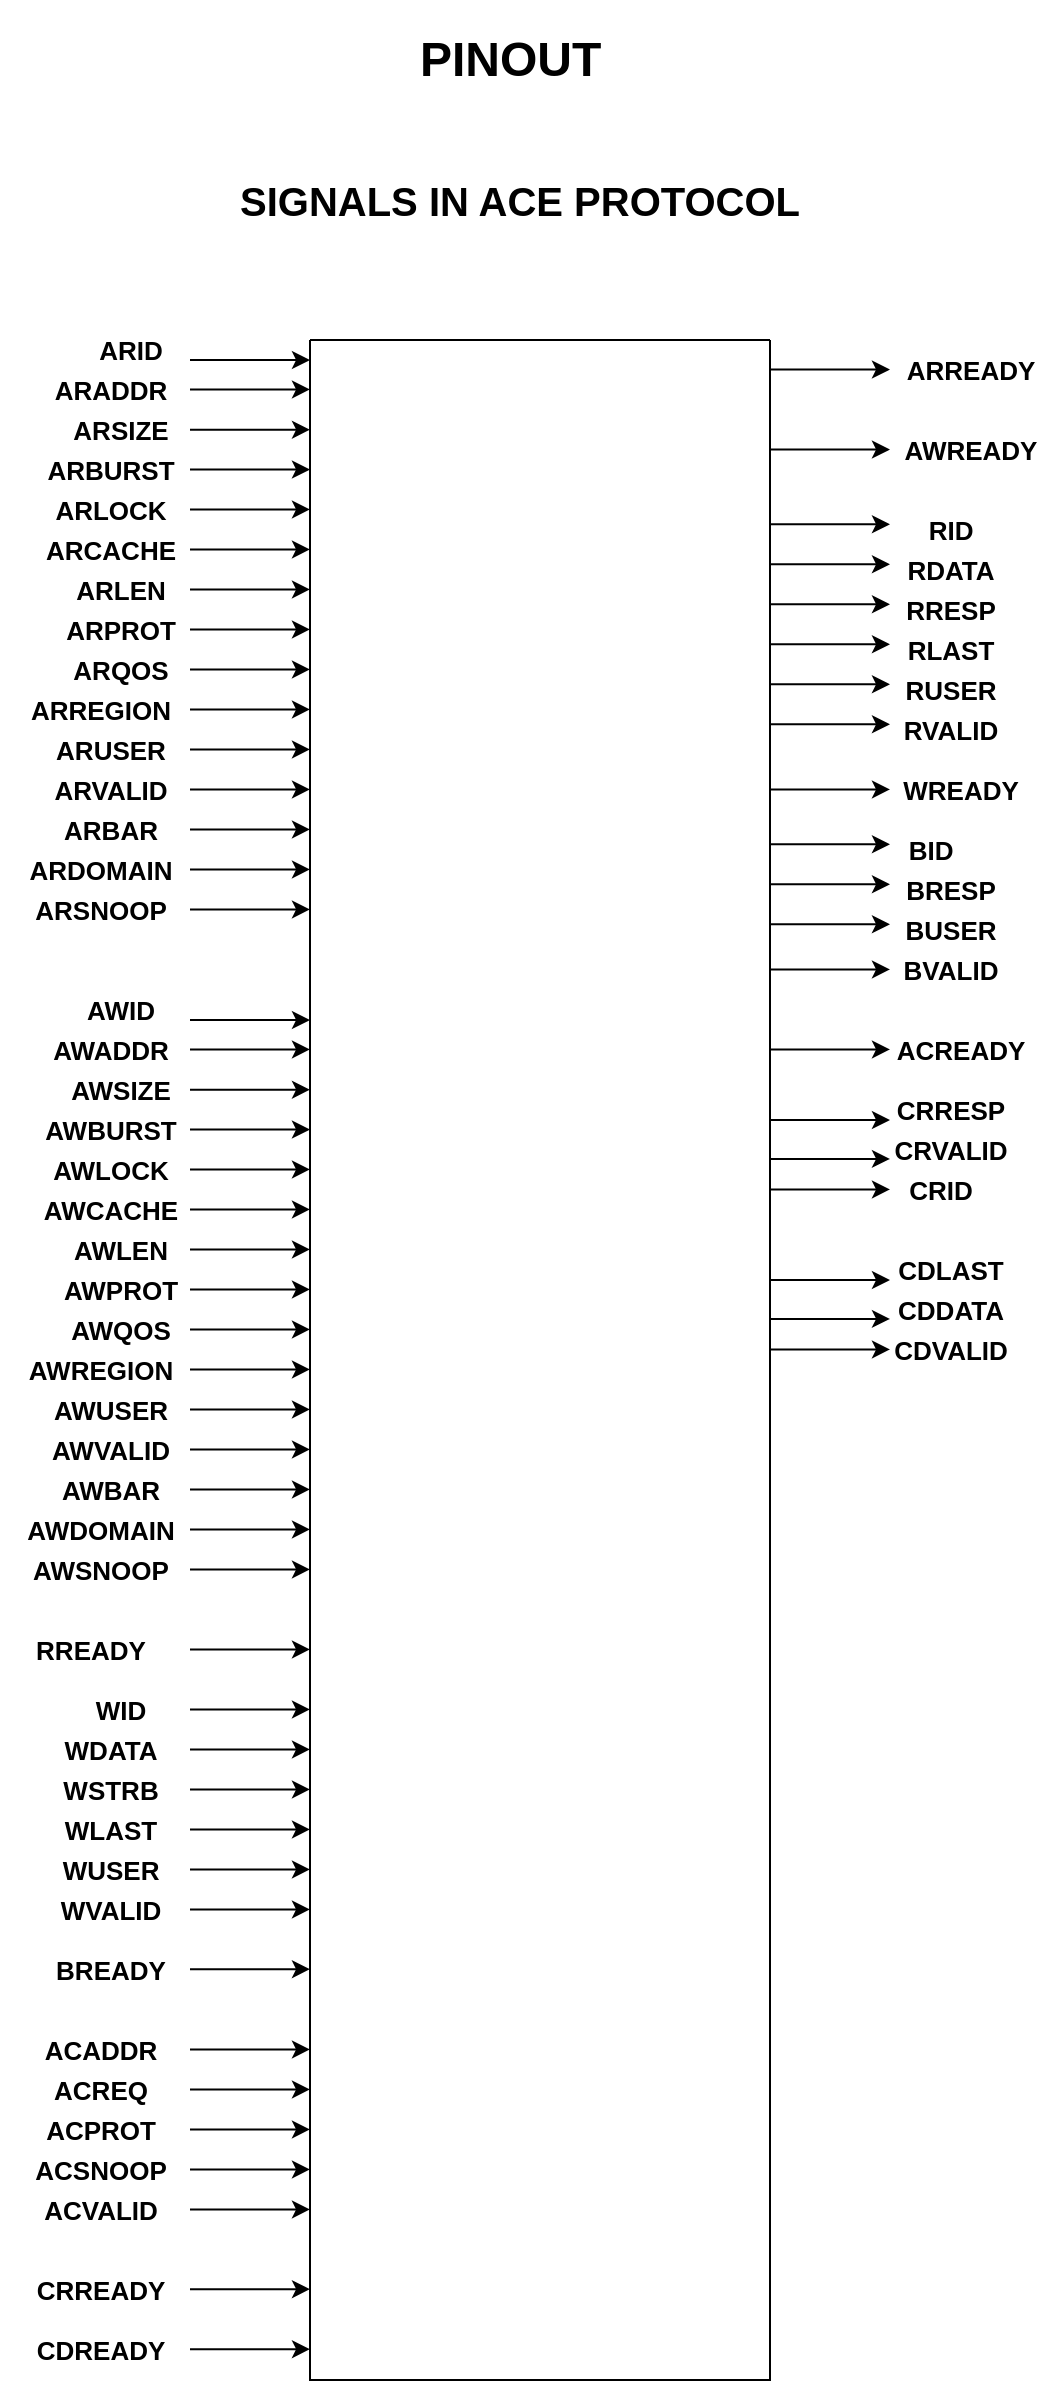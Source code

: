 <mxfile version="24.5.4" type="github">
  <diagram name="Page-1" id="eub0KuMl8RxEZ25sRm7e">
    <mxGraphModel dx="1134" dy="649" grid="1" gridSize="10" guides="1" tooltips="1" connect="1" arrows="1" fold="1" page="1" pageScale="1" pageWidth="850" pageHeight="1100" math="0" shadow="0">
      <root>
        <mxCell id="0" />
        <mxCell id="1" parent="0" />
        <mxCell id="taIpM5tnyUlPDnt55PdW-1" value="" style="swimlane;startSize=0;" vertex="1" parent="1">
          <mxGeometry x="315" y="210" width="230" height="1020" as="geometry" />
        </mxCell>
        <mxCell id="taIpM5tnyUlPDnt55PdW-2" value="" style="endArrow=classic;html=1;rounded=0;" edge="1" parent="1">
          <mxGeometry width="50" height="50" relative="1" as="geometry">
            <mxPoint x="255" y="230" as="sourcePoint" />
            <mxPoint x="255.0" y="230" as="targetPoint" />
          </mxGeometry>
        </mxCell>
        <mxCell id="taIpM5tnyUlPDnt55PdW-3" value="" style="endArrow=classic;html=1;rounded=0;" edge="1" parent="1">
          <mxGeometry width="50" height="50" relative="1" as="geometry">
            <mxPoint x="255" y="220" as="sourcePoint" />
            <mxPoint x="315.0" y="220" as="targetPoint" />
          </mxGeometry>
        </mxCell>
        <mxCell id="taIpM5tnyUlPDnt55PdW-4" value="&lt;b&gt;&lt;font style=&quot;font-size: 13px;&quot;&gt;ARID&lt;/font&gt;&lt;/b&gt;" style="text;html=1;align=center;verticalAlign=middle;resizable=0;points=[];autosize=1;strokeColor=none;fillColor=none;" vertex="1" parent="1">
          <mxGeometry x="195" y="200" width="60" height="30" as="geometry" />
        </mxCell>
        <mxCell id="taIpM5tnyUlPDnt55PdW-5" value="&lt;b&gt;&lt;font style=&quot;font-size: 13px;&quot;&gt;ARADDR&lt;/font&gt;&lt;/b&gt;" style="text;html=1;align=center;verticalAlign=middle;resizable=0;points=[];autosize=1;strokeColor=none;fillColor=none;" vertex="1" parent="1">
          <mxGeometry x="175" y="220" width="80" height="30" as="geometry" />
        </mxCell>
        <mxCell id="taIpM5tnyUlPDnt55PdW-6" value="&lt;b&gt;&lt;font style=&quot;font-size: 13px;&quot;&gt;ARLEN&lt;/font&gt;&lt;/b&gt;" style="text;html=1;align=center;verticalAlign=middle;resizable=0;points=[];autosize=1;strokeColor=none;fillColor=none;" vertex="1" parent="1">
          <mxGeometry x="185" y="320" width="70" height="30" as="geometry" />
        </mxCell>
        <mxCell id="taIpM5tnyUlPDnt55PdW-7" value="&lt;b&gt;&lt;font style=&quot;font-size: 13px;&quot;&gt;ARSIZE&lt;/font&gt;&lt;/b&gt;" style="text;html=1;align=center;verticalAlign=middle;resizable=0;points=[];autosize=1;strokeColor=none;fillColor=none;" vertex="1" parent="1">
          <mxGeometry x="185" y="240" width="70" height="30" as="geometry" />
        </mxCell>
        <mxCell id="taIpM5tnyUlPDnt55PdW-8" value="&lt;b&gt;&lt;font style=&quot;font-size: 13px;&quot;&gt;ARBURST&lt;/font&gt;&lt;/b&gt;" style="text;html=1;align=center;verticalAlign=middle;resizable=0;points=[];autosize=1;strokeColor=none;fillColor=none;" vertex="1" parent="1">
          <mxGeometry x="170" y="260" width="90" height="30" as="geometry" />
        </mxCell>
        <mxCell id="taIpM5tnyUlPDnt55PdW-9" value="&lt;b&gt;&lt;font style=&quot;font-size: 13px;&quot;&gt;ARLOCK&lt;/font&gt;&lt;/b&gt;" style="text;html=1;align=center;verticalAlign=middle;resizable=0;points=[];autosize=1;strokeColor=none;fillColor=none;" vertex="1" parent="1">
          <mxGeometry x="175" y="280" width="80" height="30" as="geometry" />
        </mxCell>
        <mxCell id="taIpM5tnyUlPDnt55PdW-10" value="&lt;b&gt;&lt;font style=&quot;font-size: 13px;&quot;&gt;ARCACHE&lt;/font&gt;&lt;/b&gt;" style="text;html=1;align=center;verticalAlign=middle;resizable=0;points=[];autosize=1;strokeColor=none;fillColor=none;" vertex="1" parent="1">
          <mxGeometry x="170" y="300" width="90" height="30" as="geometry" />
        </mxCell>
        <mxCell id="taIpM5tnyUlPDnt55PdW-11" value="&lt;b&gt;&lt;font style=&quot;font-size: 13px;&quot;&gt;ARPROT&lt;/font&gt;&lt;/b&gt;" style="text;html=1;align=center;verticalAlign=middle;resizable=0;points=[];autosize=1;strokeColor=none;fillColor=none;" vertex="1" parent="1">
          <mxGeometry x="180" y="340" width="80" height="30" as="geometry" />
        </mxCell>
        <mxCell id="taIpM5tnyUlPDnt55PdW-12" value="&lt;b&gt;&lt;font style=&quot;font-size: 13px;&quot;&gt;ARQOS&lt;/font&gt;&lt;/b&gt;" style="text;html=1;align=center;verticalAlign=middle;resizable=0;points=[];autosize=1;strokeColor=none;fillColor=none;" vertex="1" parent="1">
          <mxGeometry x="185" y="360" width="70" height="30" as="geometry" />
        </mxCell>
        <mxCell id="taIpM5tnyUlPDnt55PdW-13" value="&lt;b&gt;&lt;font style=&quot;font-size: 13px;&quot;&gt;ARREGION&lt;/font&gt;&lt;/b&gt;" style="text;html=1;align=center;verticalAlign=middle;resizable=0;points=[];autosize=1;strokeColor=none;fillColor=none;" vertex="1" parent="1">
          <mxGeometry x="165" y="380" width="90" height="30" as="geometry" />
        </mxCell>
        <mxCell id="taIpM5tnyUlPDnt55PdW-14" value="&lt;b&gt;&lt;font style=&quot;font-size: 13px;&quot;&gt;ARUSER&lt;/font&gt;&lt;/b&gt;" style="text;html=1;align=center;verticalAlign=middle;resizable=0;points=[];autosize=1;strokeColor=none;fillColor=none;" vertex="1" parent="1">
          <mxGeometry x="175" y="400" width="80" height="30" as="geometry" />
        </mxCell>
        <mxCell id="taIpM5tnyUlPDnt55PdW-15" value="" style="endArrow=classic;html=1;rounded=0;" edge="1" parent="1">
          <mxGeometry width="50" height="50" relative="1" as="geometry">
            <mxPoint x="255" y="234.73" as="sourcePoint" />
            <mxPoint x="315.0" y="234.73" as="targetPoint" />
          </mxGeometry>
        </mxCell>
        <mxCell id="taIpM5tnyUlPDnt55PdW-16" value="" style="endArrow=classic;html=1;rounded=0;" edge="1" parent="1">
          <mxGeometry width="50" height="50" relative="1" as="geometry">
            <mxPoint x="255" y="254.83" as="sourcePoint" />
            <mxPoint x="315.0" y="254.83" as="targetPoint" />
          </mxGeometry>
        </mxCell>
        <mxCell id="taIpM5tnyUlPDnt55PdW-17" value="" style="endArrow=classic;html=1;rounded=0;" edge="1" parent="1">
          <mxGeometry width="50" height="50" relative="1" as="geometry">
            <mxPoint x="255" y="274.76" as="sourcePoint" />
            <mxPoint x="315.0" y="274.76" as="targetPoint" />
          </mxGeometry>
        </mxCell>
        <mxCell id="taIpM5tnyUlPDnt55PdW-18" value="" style="endArrow=classic;html=1;rounded=0;" edge="1" parent="1">
          <mxGeometry width="50" height="50" relative="1" as="geometry">
            <mxPoint x="255" y="294.74" as="sourcePoint" />
            <mxPoint x="315.0" y="294.74" as="targetPoint" />
          </mxGeometry>
        </mxCell>
        <mxCell id="taIpM5tnyUlPDnt55PdW-19" value="" style="endArrow=classic;html=1;rounded=0;" edge="1" parent="1">
          <mxGeometry width="50" height="50" relative="1" as="geometry">
            <mxPoint x="255" y="314.74" as="sourcePoint" />
            <mxPoint x="315.0" y="314.74" as="targetPoint" />
          </mxGeometry>
        </mxCell>
        <mxCell id="taIpM5tnyUlPDnt55PdW-20" value="" style="endArrow=classic;html=1;rounded=0;" edge="1" parent="1">
          <mxGeometry width="50" height="50" relative="1" as="geometry">
            <mxPoint x="255" y="334.74" as="sourcePoint" />
            <mxPoint x="315.0" y="334.74" as="targetPoint" />
          </mxGeometry>
        </mxCell>
        <mxCell id="taIpM5tnyUlPDnt55PdW-21" value="" style="endArrow=classic;html=1;rounded=0;" edge="1" parent="1">
          <mxGeometry width="50" height="50" relative="1" as="geometry">
            <mxPoint x="255" y="354.74" as="sourcePoint" />
            <mxPoint x="315.0" y="354.74" as="targetPoint" />
          </mxGeometry>
        </mxCell>
        <mxCell id="taIpM5tnyUlPDnt55PdW-22" value="" style="endArrow=classic;html=1;rounded=0;" edge="1" parent="1">
          <mxGeometry width="50" height="50" relative="1" as="geometry">
            <mxPoint x="255" y="374.74" as="sourcePoint" />
            <mxPoint x="315.0" y="374.74" as="targetPoint" />
          </mxGeometry>
        </mxCell>
        <mxCell id="taIpM5tnyUlPDnt55PdW-23" value="" style="endArrow=classic;html=1;rounded=0;" edge="1" parent="1">
          <mxGeometry width="50" height="50" relative="1" as="geometry">
            <mxPoint x="255" y="394.74" as="sourcePoint" />
            <mxPoint x="315.0" y="394.74" as="targetPoint" />
          </mxGeometry>
        </mxCell>
        <mxCell id="taIpM5tnyUlPDnt55PdW-24" value="" style="endArrow=classic;html=1;rounded=0;" edge="1" parent="1">
          <mxGeometry width="50" height="50" relative="1" as="geometry">
            <mxPoint x="255" y="414.74" as="sourcePoint" />
            <mxPoint x="315.0" y="414.74" as="targetPoint" />
          </mxGeometry>
        </mxCell>
        <mxCell id="taIpM5tnyUlPDnt55PdW-25" value="&lt;b&gt;&lt;font style=&quot;font-size: 13px;&quot;&gt;ARVALID&lt;/font&gt;&lt;/b&gt;" style="text;html=1;align=center;verticalAlign=middle;resizable=0;points=[];autosize=1;strokeColor=none;fillColor=none;" vertex="1" parent="1">
          <mxGeometry x="175" y="420" width="80" height="30" as="geometry" />
        </mxCell>
        <mxCell id="taIpM5tnyUlPDnt55PdW-26" value="&lt;b&gt;&lt;font style=&quot;font-size: 13px;&quot;&gt;ARBAR&lt;/font&gt;&lt;/b&gt;" style="text;html=1;align=center;verticalAlign=middle;resizable=0;points=[];autosize=1;strokeColor=none;fillColor=none;" vertex="1" parent="1">
          <mxGeometry x="180" y="440" width="70" height="30" as="geometry" />
        </mxCell>
        <mxCell id="taIpM5tnyUlPDnt55PdW-27" value="&lt;b&gt;&lt;font style=&quot;font-size: 13px;&quot;&gt;ARDOMAIN&lt;/font&gt;&lt;/b&gt;" style="text;html=1;align=center;verticalAlign=middle;resizable=0;points=[];autosize=1;strokeColor=none;fillColor=none;" vertex="1" parent="1">
          <mxGeometry x="160" y="460" width="100" height="30" as="geometry" />
        </mxCell>
        <mxCell id="taIpM5tnyUlPDnt55PdW-28" value="&lt;b&gt;&lt;font style=&quot;font-size: 13px;&quot;&gt;ARSNOOP&lt;/font&gt;&lt;/b&gt;" style="text;html=1;align=center;verticalAlign=middle;resizable=0;points=[];autosize=1;strokeColor=none;fillColor=none;" vertex="1" parent="1">
          <mxGeometry x="165" y="480" width="90" height="30" as="geometry" />
        </mxCell>
        <mxCell id="taIpM5tnyUlPDnt55PdW-29" value="" style="endArrow=classic;html=1;rounded=0;" edge="1" parent="1">
          <mxGeometry width="50" height="50" relative="1" as="geometry">
            <mxPoint x="255" y="434.71" as="sourcePoint" />
            <mxPoint x="315.0" y="434.71" as="targetPoint" />
          </mxGeometry>
        </mxCell>
        <mxCell id="taIpM5tnyUlPDnt55PdW-30" value="" style="endArrow=classic;html=1;rounded=0;" edge="1" parent="1">
          <mxGeometry width="50" height="50" relative="1" as="geometry">
            <mxPoint x="255" y="454.71" as="sourcePoint" />
            <mxPoint x="315.0" y="454.71" as="targetPoint" />
          </mxGeometry>
        </mxCell>
        <mxCell id="taIpM5tnyUlPDnt55PdW-31" value="" style="endArrow=classic;html=1;rounded=0;" edge="1" parent="1">
          <mxGeometry width="50" height="50" relative="1" as="geometry">
            <mxPoint x="255" y="474.71" as="sourcePoint" />
            <mxPoint x="315.0" y="474.71" as="targetPoint" />
          </mxGeometry>
        </mxCell>
        <mxCell id="taIpM5tnyUlPDnt55PdW-32" value="" style="endArrow=classic;html=1;rounded=0;" edge="1" parent="1">
          <mxGeometry width="50" height="50" relative="1" as="geometry">
            <mxPoint x="255" y="494.71" as="sourcePoint" />
            <mxPoint x="315.0" y="494.71" as="targetPoint" />
          </mxGeometry>
        </mxCell>
        <mxCell id="taIpM5tnyUlPDnt55PdW-33" value="" style="endArrow=classic;html=1;rounded=0;" edge="1" parent="1">
          <mxGeometry width="50" height="50" relative="1" as="geometry">
            <mxPoint x="255" y="560" as="sourcePoint" />
            <mxPoint x="255.0" y="560" as="targetPoint" />
          </mxGeometry>
        </mxCell>
        <mxCell id="taIpM5tnyUlPDnt55PdW-34" value="&lt;b&gt;&lt;font style=&quot;font-size: 13px;&quot;&gt;AWID&lt;/font&gt;&lt;/b&gt;" style="text;html=1;align=center;verticalAlign=middle;resizable=0;points=[];autosize=1;strokeColor=none;fillColor=none;" vertex="1" parent="1">
          <mxGeometry x="190" y="530" width="60" height="30" as="geometry" />
        </mxCell>
        <mxCell id="taIpM5tnyUlPDnt55PdW-35" value="&lt;b&gt;&lt;font style=&quot;font-size: 13px;&quot;&gt;AWADDR&lt;/font&gt;&lt;/b&gt;" style="text;html=1;align=center;verticalAlign=middle;resizable=0;points=[];autosize=1;strokeColor=none;fillColor=none;" vertex="1" parent="1">
          <mxGeometry x="175" y="550" width="80" height="30" as="geometry" />
        </mxCell>
        <mxCell id="taIpM5tnyUlPDnt55PdW-36" value="&lt;b&gt;&lt;font style=&quot;font-size: 13px;&quot;&gt;AWLEN&lt;/font&gt;&lt;/b&gt;" style="text;html=1;align=center;verticalAlign=middle;resizable=0;points=[];autosize=1;strokeColor=none;fillColor=none;" vertex="1" parent="1">
          <mxGeometry x="185" y="650" width="70" height="30" as="geometry" />
        </mxCell>
        <mxCell id="taIpM5tnyUlPDnt55PdW-37" value="&lt;b&gt;&lt;font style=&quot;font-size: 13px;&quot;&gt;AWSIZE&lt;/font&gt;&lt;/b&gt;" style="text;html=1;align=center;verticalAlign=middle;resizable=0;points=[];autosize=1;strokeColor=none;fillColor=none;" vertex="1" parent="1">
          <mxGeometry x="185" y="570" width="70" height="30" as="geometry" />
        </mxCell>
        <mxCell id="taIpM5tnyUlPDnt55PdW-38" value="&lt;b&gt;&lt;font style=&quot;font-size: 13px;&quot;&gt;AWLOCK&lt;/font&gt;&lt;/b&gt;" style="text;html=1;align=center;verticalAlign=middle;resizable=0;points=[];autosize=1;strokeColor=none;fillColor=none;" vertex="1" parent="1">
          <mxGeometry x="175" y="610" width="80" height="30" as="geometry" />
        </mxCell>
        <mxCell id="taIpM5tnyUlPDnt55PdW-39" value="&lt;b&gt;&lt;font style=&quot;font-size: 13px;&quot;&gt;AWQOS&lt;/font&gt;&lt;/b&gt;" style="text;html=1;align=center;verticalAlign=middle;resizable=0;points=[];autosize=1;strokeColor=none;fillColor=none;" vertex="1" parent="1">
          <mxGeometry x="185" y="690" width="70" height="30" as="geometry" />
        </mxCell>
        <mxCell id="taIpM5tnyUlPDnt55PdW-40" value="&lt;b&gt;&lt;font style=&quot;font-size: 13px;&quot;&gt;AWREGION&lt;/font&gt;&lt;/b&gt;" style="text;html=1;align=center;verticalAlign=middle;resizable=0;points=[];autosize=1;strokeColor=none;fillColor=none;" vertex="1" parent="1">
          <mxGeometry x="160" y="710" width="100" height="30" as="geometry" />
        </mxCell>
        <mxCell id="taIpM5tnyUlPDnt55PdW-41" value="&lt;b&gt;&lt;font style=&quot;font-size: 13px;&quot;&gt;AWUSER&lt;/font&gt;&lt;/b&gt;" style="text;html=1;align=center;verticalAlign=middle;resizable=0;points=[];autosize=1;strokeColor=none;fillColor=none;" vertex="1" parent="1">
          <mxGeometry x="175" y="730" width="80" height="30" as="geometry" />
        </mxCell>
        <mxCell id="taIpM5tnyUlPDnt55PdW-42" value="&lt;b&gt;&lt;font style=&quot;font-size: 13px;&quot;&gt;AWVALID&lt;/font&gt;&lt;/b&gt;" style="text;html=1;align=center;verticalAlign=middle;resizable=0;points=[];autosize=1;strokeColor=none;fillColor=none;" vertex="1" parent="1">
          <mxGeometry x="175" y="750" width="80" height="30" as="geometry" />
        </mxCell>
        <mxCell id="taIpM5tnyUlPDnt55PdW-43" value="&lt;b&gt;&lt;font style=&quot;font-size: 13px;&quot;&gt;AWBAR&lt;/font&gt;&lt;/b&gt;" style="text;html=1;align=center;verticalAlign=middle;resizable=0;points=[];autosize=1;strokeColor=none;fillColor=none;" vertex="1" parent="1">
          <mxGeometry x="180" y="770" width="70" height="30" as="geometry" />
        </mxCell>
        <mxCell id="taIpM5tnyUlPDnt55PdW-44" value="&lt;b&gt;&lt;font style=&quot;font-size: 13px;&quot;&gt;AWSNOOP&lt;/font&gt;&lt;/b&gt;" style="text;html=1;align=center;verticalAlign=middle;resizable=0;points=[];autosize=1;strokeColor=none;fillColor=none;" vertex="1" parent="1">
          <mxGeometry x="165" y="810" width="90" height="30" as="geometry" />
        </mxCell>
        <mxCell id="taIpM5tnyUlPDnt55PdW-45" value="" style="endArrow=classic;html=1;rounded=0;" edge="1" parent="1">
          <mxGeometry width="50" height="50" relative="1" as="geometry">
            <mxPoint x="255" y="560" as="sourcePoint" />
            <mxPoint x="255.0" y="560" as="targetPoint" />
          </mxGeometry>
        </mxCell>
        <mxCell id="taIpM5tnyUlPDnt55PdW-46" value="" style="endArrow=classic;html=1;rounded=0;" edge="1" parent="1">
          <mxGeometry width="50" height="50" relative="1" as="geometry">
            <mxPoint x="255" y="550" as="sourcePoint" />
            <mxPoint x="315.0" y="550" as="targetPoint" />
          </mxGeometry>
        </mxCell>
        <mxCell id="taIpM5tnyUlPDnt55PdW-47" value="" style="endArrow=classic;html=1;rounded=0;" edge="1" parent="1">
          <mxGeometry width="50" height="50" relative="1" as="geometry">
            <mxPoint x="255" y="564.73" as="sourcePoint" />
            <mxPoint x="315.0" y="564.73" as="targetPoint" />
          </mxGeometry>
        </mxCell>
        <mxCell id="taIpM5tnyUlPDnt55PdW-48" value="" style="endArrow=classic;html=1;rounded=0;" edge="1" parent="1">
          <mxGeometry width="50" height="50" relative="1" as="geometry">
            <mxPoint x="255" y="584.83" as="sourcePoint" />
            <mxPoint x="315.0" y="584.83" as="targetPoint" />
          </mxGeometry>
        </mxCell>
        <mxCell id="taIpM5tnyUlPDnt55PdW-49" value="" style="endArrow=classic;html=1;rounded=0;" edge="1" parent="1">
          <mxGeometry width="50" height="50" relative="1" as="geometry">
            <mxPoint x="255" y="604.76" as="sourcePoint" />
            <mxPoint x="315.0" y="604.76" as="targetPoint" />
          </mxGeometry>
        </mxCell>
        <mxCell id="taIpM5tnyUlPDnt55PdW-50" value="" style="endArrow=classic;html=1;rounded=0;" edge="1" parent="1">
          <mxGeometry width="50" height="50" relative="1" as="geometry">
            <mxPoint x="255" y="624.74" as="sourcePoint" />
            <mxPoint x="315.0" y="624.74" as="targetPoint" />
          </mxGeometry>
        </mxCell>
        <mxCell id="taIpM5tnyUlPDnt55PdW-51" value="" style="endArrow=classic;html=1;rounded=0;" edge="1" parent="1">
          <mxGeometry width="50" height="50" relative="1" as="geometry">
            <mxPoint x="255" y="644.74" as="sourcePoint" />
            <mxPoint x="315.0" y="644.74" as="targetPoint" />
          </mxGeometry>
        </mxCell>
        <mxCell id="taIpM5tnyUlPDnt55PdW-52" value="" style="endArrow=classic;html=1;rounded=0;" edge="1" parent="1">
          <mxGeometry width="50" height="50" relative="1" as="geometry">
            <mxPoint x="255" y="664.74" as="sourcePoint" />
            <mxPoint x="315.0" y="664.74" as="targetPoint" />
          </mxGeometry>
        </mxCell>
        <mxCell id="taIpM5tnyUlPDnt55PdW-53" value="" style="endArrow=classic;html=1;rounded=0;" edge="1" parent="1">
          <mxGeometry width="50" height="50" relative="1" as="geometry">
            <mxPoint x="255" y="684.74" as="sourcePoint" />
            <mxPoint x="315.0" y="684.74" as="targetPoint" />
          </mxGeometry>
        </mxCell>
        <mxCell id="taIpM5tnyUlPDnt55PdW-54" value="" style="endArrow=classic;html=1;rounded=0;" edge="1" parent="1">
          <mxGeometry width="50" height="50" relative="1" as="geometry">
            <mxPoint x="255" y="704.74" as="sourcePoint" />
            <mxPoint x="315.0" y="704.74" as="targetPoint" />
          </mxGeometry>
        </mxCell>
        <mxCell id="taIpM5tnyUlPDnt55PdW-55" value="" style="endArrow=classic;html=1;rounded=0;" edge="1" parent="1">
          <mxGeometry width="50" height="50" relative="1" as="geometry">
            <mxPoint x="255" y="724.74" as="sourcePoint" />
            <mxPoint x="315.0" y="724.74" as="targetPoint" />
          </mxGeometry>
        </mxCell>
        <mxCell id="taIpM5tnyUlPDnt55PdW-56" value="" style="endArrow=classic;html=1;rounded=0;" edge="1" parent="1">
          <mxGeometry width="50" height="50" relative="1" as="geometry">
            <mxPoint x="255" y="744.74" as="sourcePoint" />
            <mxPoint x="315.0" y="744.74" as="targetPoint" />
          </mxGeometry>
        </mxCell>
        <mxCell id="taIpM5tnyUlPDnt55PdW-57" value="" style="endArrow=classic;html=1;rounded=0;" edge="1" parent="1">
          <mxGeometry width="50" height="50" relative="1" as="geometry">
            <mxPoint x="255" y="764.71" as="sourcePoint" />
            <mxPoint x="315.0" y="764.71" as="targetPoint" />
          </mxGeometry>
        </mxCell>
        <mxCell id="taIpM5tnyUlPDnt55PdW-58" value="" style="endArrow=classic;html=1;rounded=0;" edge="1" parent="1">
          <mxGeometry width="50" height="50" relative="1" as="geometry">
            <mxPoint x="255" y="784.71" as="sourcePoint" />
            <mxPoint x="315.0" y="784.71" as="targetPoint" />
          </mxGeometry>
        </mxCell>
        <mxCell id="taIpM5tnyUlPDnt55PdW-59" value="" style="endArrow=classic;html=1;rounded=0;" edge="1" parent="1">
          <mxGeometry width="50" height="50" relative="1" as="geometry">
            <mxPoint x="255" y="804.71" as="sourcePoint" />
            <mxPoint x="315.0" y="804.71" as="targetPoint" />
          </mxGeometry>
        </mxCell>
        <mxCell id="taIpM5tnyUlPDnt55PdW-60" value="" style="endArrow=classic;html=1;rounded=0;" edge="1" parent="1">
          <mxGeometry width="50" height="50" relative="1" as="geometry">
            <mxPoint x="255" y="824.71" as="sourcePoint" />
            <mxPoint x="315.0" y="824.71" as="targetPoint" />
          </mxGeometry>
        </mxCell>
        <mxCell id="taIpM5tnyUlPDnt55PdW-61" value="&lt;b&gt;&lt;font style=&quot;font-size: 13px;&quot;&gt;AWBURST&lt;/font&gt;&lt;/b&gt;" style="text;html=1;align=center;verticalAlign=middle;resizable=0;points=[];autosize=1;strokeColor=none;fillColor=none;" vertex="1" parent="1">
          <mxGeometry x="170" y="590" width="90" height="30" as="geometry" />
        </mxCell>
        <mxCell id="taIpM5tnyUlPDnt55PdW-62" value="&lt;b&gt;&lt;font style=&quot;font-size: 13px;&quot;&gt;AWCACHE&lt;/font&gt;&lt;/b&gt;" style="text;html=1;align=center;verticalAlign=middle;resizable=0;points=[];autosize=1;strokeColor=none;fillColor=none;" vertex="1" parent="1">
          <mxGeometry x="170" y="630" width="90" height="30" as="geometry" />
        </mxCell>
        <mxCell id="taIpM5tnyUlPDnt55PdW-63" value="&lt;b&gt;&lt;font style=&quot;font-size: 13px;&quot;&gt;AWPROT&lt;/font&gt;&lt;/b&gt;" style="text;html=1;align=center;verticalAlign=middle;resizable=0;points=[];autosize=1;strokeColor=none;fillColor=none;" vertex="1" parent="1">
          <mxGeometry x="180" y="670" width="80" height="30" as="geometry" />
        </mxCell>
        <mxCell id="taIpM5tnyUlPDnt55PdW-64" value="&lt;b&gt;&lt;font style=&quot;font-size: 13px;&quot;&gt;AWDOMAIN&lt;/font&gt;&lt;/b&gt;" style="text;html=1;align=center;verticalAlign=middle;resizable=0;points=[];autosize=1;strokeColor=none;fillColor=none;" vertex="1" parent="1">
          <mxGeometry x="160" y="790" width="100" height="30" as="geometry" />
        </mxCell>
        <mxCell id="taIpM5tnyUlPDnt55PdW-65" value="&lt;span style=&quot;font-size: 13px;&quot;&gt;&lt;b&gt;RREADY&lt;/b&gt;&lt;/span&gt;" style="text;html=1;align=center;verticalAlign=middle;resizable=0;points=[];autosize=1;strokeColor=none;fillColor=none;" vertex="1" parent="1">
          <mxGeometry x="165" y="850" width="80" height="30" as="geometry" />
        </mxCell>
        <mxCell id="taIpM5tnyUlPDnt55PdW-66" value="&lt;b&gt;&lt;font style=&quot;font-size: 13px;&quot;&gt;WID&lt;/font&gt;&lt;/b&gt;" style="text;html=1;align=center;verticalAlign=middle;resizable=0;points=[];autosize=1;strokeColor=none;fillColor=none;" vertex="1" parent="1">
          <mxGeometry x="195" y="880" width="50" height="30" as="geometry" />
        </mxCell>
        <mxCell id="taIpM5tnyUlPDnt55PdW-67" value="&lt;b&gt;&lt;font style=&quot;font-size: 13px;&quot;&gt;WDATA&lt;/font&gt;&lt;/b&gt;" style="text;html=1;align=center;verticalAlign=middle;resizable=0;points=[];autosize=1;strokeColor=none;fillColor=none;" vertex="1" parent="1">
          <mxGeometry x="180" y="900" width="70" height="30" as="geometry" />
        </mxCell>
        <mxCell id="taIpM5tnyUlPDnt55PdW-68" value="&lt;b&gt;&lt;font style=&quot;font-size: 13px;&quot;&gt;WSTRB&lt;/font&gt;&lt;/b&gt;" style="text;html=1;align=center;verticalAlign=middle;resizable=0;points=[];autosize=1;strokeColor=none;fillColor=none;" vertex="1" parent="1">
          <mxGeometry x="180" y="920" width="70" height="30" as="geometry" />
        </mxCell>
        <mxCell id="taIpM5tnyUlPDnt55PdW-69" value="&lt;b&gt;&lt;font style=&quot;font-size: 13px;&quot;&gt;WLAST&lt;/font&gt;&lt;/b&gt;" style="text;html=1;align=center;verticalAlign=middle;resizable=0;points=[];autosize=1;strokeColor=none;fillColor=none;" vertex="1" parent="1">
          <mxGeometry x="180" y="940" width="70" height="30" as="geometry" />
        </mxCell>
        <mxCell id="taIpM5tnyUlPDnt55PdW-70" value="&lt;b&gt;&lt;font style=&quot;font-size: 13px;&quot;&gt;WUSER&lt;/font&gt;&lt;/b&gt;" style="text;html=1;align=center;verticalAlign=middle;resizable=0;points=[];autosize=1;strokeColor=none;fillColor=none;" vertex="1" parent="1">
          <mxGeometry x="180" y="960" width="70" height="30" as="geometry" />
        </mxCell>
        <mxCell id="taIpM5tnyUlPDnt55PdW-71" value="&lt;b&gt;&lt;font style=&quot;font-size: 13px;&quot;&gt;WVALID&lt;/font&gt;&lt;/b&gt;" style="text;html=1;align=center;verticalAlign=middle;resizable=0;points=[];autosize=1;strokeColor=none;fillColor=none;" vertex="1" parent="1">
          <mxGeometry x="180" y="980" width="70" height="30" as="geometry" />
        </mxCell>
        <mxCell id="taIpM5tnyUlPDnt55PdW-72" value="" style="endArrow=classic;html=1;rounded=0;" edge="1" parent="1">
          <mxGeometry width="50" height="50" relative="1" as="geometry">
            <mxPoint x="255" y="864.74" as="sourcePoint" />
            <mxPoint x="315.0" y="864.74" as="targetPoint" />
          </mxGeometry>
        </mxCell>
        <mxCell id="taIpM5tnyUlPDnt55PdW-73" value="" style="endArrow=classic;html=1;rounded=0;" edge="1" parent="1">
          <mxGeometry width="50" height="50" relative="1" as="geometry">
            <mxPoint x="255" y="894.74" as="sourcePoint" />
            <mxPoint x="315.0" y="894.74" as="targetPoint" />
          </mxGeometry>
        </mxCell>
        <mxCell id="taIpM5tnyUlPDnt55PdW-74" value="" style="endArrow=classic;html=1;rounded=0;" edge="1" parent="1">
          <mxGeometry width="50" height="50" relative="1" as="geometry">
            <mxPoint x="255" y="914.74" as="sourcePoint" />
            <mxPoint x="315.0" y="914.74" as="targetPoint" />
          </mxGeometry>
        </mxCell>
        <mxCell id="taIpM5tnyUlPDnt55PdW-75" value="" style="endArrow=classic;html=1;rounded=0;" edge="1" parent="1">
          <mxGeometry width="50" height="50" relative="1" as="geometry">
            <mxPoint x="255" y="934.74" as="sourcePoint" />
            <mxPoint x="315.0" y="934.74" as="targetPoint" />
          </mxGeometry>
        </mxCell>
        <mxCell id="taIpM5tnyUlPDnt55PdW-76" value="" style="endArrow=classic;html=1;rounded=0;" edge="1" parent="1">
          <mxGeometry width="50" height="50" relative="1" as="geometry">
            <mxPoint x="255" y="954.74" as="sourcePoint" />
            <mxPoint x="315.0" y="954.74" as="targetPoint" />
          </mxGeometry>
        </mxCell>
        <mxCell id="taIpM5tnyUlPDnt55PdW-77" value="" style="endArrow=classic;html=1;rounded=0;" edge="1" parent="1">
          <mxGeometry width="50" height="50" relative="1" as="geometry">
            <mxPoint x="255" y="974.74" as="sourcePoint" />
            <mxPoint x="315.0" y="974.74" as="targetPoint" />
          </mxGeometry>
        </mxCell>
        <mxCell id="taIpM5tnyUlPDnt55PdW-78" value="" style="endArrow=classic;html=1;rounded=0;" edge="1" parent="1">
          <mxGeometry width="50" height="50" relative="1" as="geometry">
            <mxPoint x="255" y="994.74" as="sourcePoint" />
            <mxPoint x="315.0" y="994.74" as="targetPoint" />
          </mxGeometry>
        </mxCell>
        <mxCell id="taIpM5tnyUlPDnt55PdW-79" value="&lt;b&gt;&lt;font style=&quot;font-size: 13px;&quot;&gt;BREADY&lt;/font&gt;&lt;/b&gt;" style="text;html=1;align=center;verticalAlign=middle;resizable=0;points=[];autosize=1;strokeColor=none;fillColor=none;" vertex="1" parent="1">
          <mxGeometry x="175" y="1010" width="80" height="30" as="geometry" />
        </mxCell>
        <mxCell id="taIpM5tnyUlPDnt55PdW-80" value="" style="endArrow=classic;html=1;rounded=0;" edge="1" parent="1">
          <mxGeometry width="50" height="50" relative="1" as="geometry">
            <mxPoint x="255" y="1024.6" as="sourcePoint" />
            <mxPoint x="315.0" y="1024.6" as="targetPoint" />
          </mxGeometry>
        </mxCell>
        <mxCell id="taIpM5tnyUlPDnt55PdW-81" value="&lt;b&gt;&lt;font style=&quot;font-size: 13px;&quot;&gt;ACADDR&lt;/font&gt;&lt;/b&gt;" style="text;html=1;align=center;verticalAlign=middle;resizable=0;points=[];autosize=1;strokeColor=none;fillColor=none;" vertex="1" parent="1">
          <mxGeometry x="170" y="1050" width="80" height="30" as="geometry" />
        </mxCell>
        <mxCell id="taIpM5tnyUlPDnt55PdW-82" value="&lt;b&gt;&lt;font style=&quot;font-size: 13px;&quot;&gt;ACREQ&lt;/font&gt;&lt;/b&gt;" style="text;html=1;align=center;verticalAlign=middle;resizable=0;points=[];autosize=1;strokeColor=none;fillColor=none;" vertex="1" parent="1">
          <mxGeometry x="175" y="1070" width="70" height="30" as="geometry" />
        </mxCell>
        <mxCell id="taIpM5tnyUlPDnt55PdW-83" value="&lt;b&gt;&lt;font style=&quot;font-size: 13px;&quot;&gt;ACPROT&lt;/font&gt;&lt;/b&gt;" style="text;html=1;align=center;verticalAlign=middle;resizable=0;points=[];autosize=1;strokeColor=none;fillColor=none;" vertex="1" parent="1">
          <mxGeometry x="170" y="1090" width="80" height="30" as="geometry" />
        </mxCell>
        <mxCell id="taIpM5tnyUlPDnt55PdW-84" value="&lt;b&gt;&lt;font style=&quot;font-size: 13px;&quot;&gt;ACSNOOP&lt;/font&gt;&lt;/b&gt;" style="text;html=1;align=center;verticalAlign=middle;resizable=0;points=[];autosize=1;strokeColor=none;fillColor=none;" vertex="1" parent="1">
          <mxGeometry x="165" y="1110" width="90" height="30" as="geometry" />
        </mxCell>
        <mxCell id="taIpM5tnyUlPDnt55PdW-85" value="&lt;b&gt;&lt;font style=&quot;font-size: 13px;&quot;&gt;ACVALID&lt;/font&gt;&lt;/b&gt;" style="text;html=1;align=center;verticalAlign=middle;resizable=0;points=[];autosize=1;strokeColor=none;fillColor=none;" vertex="1" parent="1">
          <mxGeometry x="170" y="1130" width="80" height="30" as="geometry" />
        </mxCell>
        <mxCell id="taIpM5tnyUlPDnt55PdW-86" value="" style="endArrow=classic;html=1;rounded=0;" edge="1" parent="1">
          <mxGeometry width="50" height="50" relative="1" as="geometry">
            <mxPoint x="255" y="1064.74" as="sourcePoint" />
            <mxPoint x="315.0" y="1064.74" as="targetPoint" />
          </mxGeometry>
        </mxCell>
        <mxCell id="taIpM5tnyUlPDnt55PdW-87" value="" style="endArrow=classic;html=1;rounded=0;" edge="1" parent="1">
          <mxGeometry width="50" height="50" relative="1" as="geometry">
            <mxPoint x="255" y="1084.74" as="sourcePoint" />
            <mxPoint x="315.0" y="1084.74" as="targetPoint" />
          </mxGeometry>
        </mxCell>
        <mxCell id="taIpM5tnyUlPDnt55PdW-88" value="" style="endArrow=classic;html=1;rounded=0;" edge="1" parent="1">
          <mxGeometry width="50" height="50" relative="1" as="geometry">
            <mxPoint x="255" y="1104.74" as="sourcePoint" />
            <mxPoint x="315.0" y="1104.74" as="targetPoint" />
          </mxGeometry>
        </mxCell>
        <mxCell id="taIpM5tnyUlPDnt55PdW-89" value="" style="endArrow=classic;html=1;rounded=0;" edge="1" parent="1">
          <mxGeometry width="50" height="50" relative="1" as="geometry">
            <mxPoint x="255" y="1124.74" as="sourcePoint" />
            <mxPoint x="315.0" y="1124.74" as="targetPoint" />
          </mxGeometry>
        </mxCell>
        <mxCell id="taIpM5tnyUlPDnt55PdW-90" value="" style="endArrow=classic;html=1;rounded=0;" edge="1" parent="1">
          <mxGeometry width="50" height="50" relative="1" as="geometry">
            <mxPoint x="255" y="1144.74" as="sourcePoint" />
            <mxPoint x="315.0" y="1144.74" as="targetPoint" />
          </mxGeometry>
        </mxCell>
        <mxCell id="taIpM5tnyUlPDnt55PdW-91" value="" style="endArrow=classic;html=1;rounded=0;" edge="1" parent="1">
          <mxGeometry width="50" height="50" relative="1" as="geometry">
            <mxPoint x="255" y="1184.57" as="sourcePoint" />
            <mxPoint x="315.0" y="1184.57" as="targetPoint" />
          </mxGeometry>
        </mxCell>
        <mxCell id="taIpM5tnyUlPDnt55PdW-92" value="" style="endArrow=classic;html=1;rounded=0;" edge="1" parent="1">
          <mxGeometry width="50" height="50" relative="1" as="geometry">
            <mxPoint x="255" y="1214.57" as="sourcePoint" />
            <mxPoint x="315.0" y="1214.57" as="targetPoint" />
          </mxGeometry>
        </mxCell>
        <mxCell id="taIpM5tnyUlPDnt55PdW-93" value="&lt;span style=&quot;font-size: 13px;&quot;&gt;&lt;b&gt;CRREADY&lt;/b&gt;&lt;/span&gt;" style="text;html=1;align=center;verticalAlign=middle;resizable=0;points=[];autosize=1;strokeColor=none;fillColor=none;" vertex="1" parent="1">
          <mxGeometry x="165" y="1170" width="90" height="30" as="geometry" />
        </mxCell>
        <mxCell id="taIpM5tnyUlPDnt55PdW-94" value="&lt;span style=&quot;font-size: 13px;&quot;&gt;&lt;b&gt;CDREADY&lt;/b&gt;&lt;/span&gt;" style="text;html=1;align=center;verticalAlign=middle;resizable=0;points=[];autosize=1;strokeColor=none;fillColor=none;" vertex="1" parent="1">
          <mxGeometry x="165" y="1200" width="90" height="30" as="geometry" />
        </mxCell>
        <mxCell id="taIpM5tnyUlPDnt55PdW-95" value="&lt;b&gt;&lt;font style=&quot;font-size: 13px;&quot;&gt;ARREADY&lt;/font&gt;&lt;/b&gt;" style="text;html=1;align=center;verticalAlign=middle;resizable=0;points=[];autosize=1;strokeColor=none;fillColor=none;" vertex="1" parent="1">
          <mxGeometry x="600" y="210" width="90" height="30" as="geometry" />
        </mxCell>
        <mxCell id="taIpM5tnyUlPDnt55PdW-96" value="&lt;b&gt;&lt;font style=&quot;font-size: 13px;&quot;&gt;AWREADY&lt;/font&gt;&lt;/b&gt;" style="text;html=1;align=center;verticalAlign=middle;resizable=0;points=[];autosize=1;strokeColor=none;fillColor=none;" vertex="1" parent="1">
          <mxGeometry x="600" y="250" width="90" height="30" as="geometry" />
        </mxCell>
        <mxCell id="taIpM5tnyUlPDnt55PdW-97" value="&lt;b&gt;&lt;font style=&quot;font-size: 13px;&quot;&gt;RID&lt;/font&gt;&lt;/b&gt;" style="text;html=1;align=center;verticalAlign=middle;resizable=0;points=[];autosize=1;strokeColor=none;fillColor=none;" vertex="1" parent="1">
          <mxGeometry x="610" y="290" width="50" height="30" as="geometry" />
        </mxCell>
        <mxCell id="taIpM5tnyUlPDnt55PdW-98" value="&lt;b&gt;&lt;font style=&quot;font-size: 13px;&quot;&gt;RDATA&lt;/font&gt;&lt;/b&gt;" style="text;html=1;align=center;verticalAlign=middle;resizable=0;points=[];autosize=1;strokeColor=none;fillColor=none;" vertex="1" parent="1">
          <mxGeometry x="600" y="310" width="70" height="30" as="geometry" />
        </mxCell>
        <mxCell id="taIpM5tnyUlPDnt55PdW-99" value="&lt;b&gt;&lt;font style=&quot;font-size: 13px;&quot;&gt;RRESP&lt;/font&gt;&lt;/b&gt;" style="text;html=1;align=center;verticalAlign=middle;resizable=0;points=[];autosize=1;strokeColor=none;fillColor=none;" vertex="1" parent="1">
          <mxGeometry x="600" y="330" width="70" height="30" as="geometry" />
        </mxCell>
        <mxCell id="taIpM5tnyUlPDnt55PdW-100" value="&lt;b&gt;&lt;font style=&quot;font-size: 13px;&quot;&gt;RLAST&lt;/font&gt;&lt;/b&gt;" style="text;html=1;align=center;verticalAlign=middle;resizable=0;points=[];autosize=1;strokeColor=none;fillColor=none;" vertex="1" parent="1">
          <mxGeometry x="600" y="350" width="70" height="30" as="geometry" />
        </mxCell>
        <mxCell id="taIpM5tnyUlPDnt55PdW-101" value="&lt;b&gt;&lt;font style=&quot;font-size: 13px;&quot;&gt;RUSER&lt;/font&gt;&lt;/b&gt;" style="text;html=1;align=center;verticalAlign=middle;resizable=0;points=[];autosize=1;strokeColor=none;fillColor=none;" vertex="1" parent="1">
          <mxGeometry x="600" y="370" width="70" height="30" as="geometry" />
        </mxCell>
        <mxCell id="taIpM5tnyUlPDnt55PdW-102" value="&lt;b&gt;&lt;font style=&quot;font-size: 13px;&quot;&gt;RVALID&lt;/font&gt;&lt;/b&gt;" style="text;html=1;align=center;verticalAlign=middle;resizable=0;points=[];autosize=1;strokeColor=none;fillColor=none;" vertex="1" parent="1">
          <mxGeometry x="600" y="390" width="70" height="30" as="geometry" />
        </mxCell>
        <mxCell id="taIpM5tnyUlPDnt55PdW-103" value="" style="endArrow=classic;html=1;rounded=0;" edge="1" parent="1">
          <mxGeometry width="50" height="50" relative="1" as="geometry">
            <mxPoint x="545" y="237.41" as="sourcePoint" />
            <mxPoint x="545.0" y="237.41" as="targetPoint" />
          </mxGeometry>
        </mxCell>
        <mxCell id="taIpM5tnyUlPDnt55PdW-104" value="" style="endArrow=classic;html=1;rounded=0;" edge="1" parent="1">
          <mxGeometry width="50" height="50" relative="1" as="geometry">
            <mxPoint x="545" y="224.77" as="sourcePoint" />
            <mxPoint x="605.0" y="224.77" as="targetPoint" />
          </mxGeometry>
        </mxCell>
        <mxCell id="taIpM5tnyUlPDnt55PdW-105" value="" style="endArrow=classic;html=1;rounded=0;" edge="1" parent="1">
          <mxGeometry width="50" height="50" relative="1" as="geometry">
            <mxPoint x="545" y="600" as="sourcePoint" />
            <mxPoint x="605.0" y="600" as="targetPoint" />
          </mxGeometry>
        </mxCell>
        <mxCell id="taIpM5tnyUlPDnt55PdW-106" value="" style="endArrow=classic;html=1;rounded=0;" edge="1" parent="1">
          <mxGeometry width="50" height="50" relative="1" as="geometry">
            <mxPoint x="545" y="264.77" as="sourcePoint" />
            <mxPoint x="605.0" y="264.77" as="targetPoint" />
          </mxGeometry>
        </mxCell>
        <mxCell id="taIpM5tnyUlPDnt55PdW-107" value="" style="endArrow=classic;html=1;rounded=0;" edge="1" parent="1">
          <mxGeometry width="50" height="50" relative="1" as="geometry">
            <mxPoint x="545" y="524.74" as="sourcePoint" />
            <mxPoint x="605.0" y="524.74" as="targetPoint" />
          </mxGeometry>
        </mxCell>
        <mxCell id="taIpM5tnyUlPDnt55PdW-108" value="" style="endArrow=classic;html=1;rounded=0;" edge="1" parent="1">
          <mxGeometry width="50" height="50" relative="1" as="geometry">
            <mxPoint x="545" y="302.15" as="sourcePoint" />
            <mxPoint x="605.0" y="302.15" as="targetPoint" />
          </mxGeometry>
        </mxCell>
        <mxCell id="taIpM5tnyUlPDnt55PdW-109" value="" style="endArrow=classic;html=1;rounded=0;" edge="1" parent="1">
          <mxGeometry width="50" height="50" relative="1" as="geometry">
            <mxPoint x="545" y="322.15" as="sourcePoint" />
            <mxPoint x="605.0" y="322.15" as="targetPoint" />
          </mxGeometry>
        </mxCell>
        <mxCell id="taIpM5tnyUlPDnt55PdW-110" value="" style="endArrow=classic;html=1;rounded=0;" edge="1" parent="1">
          <mxGeometry width="50" height="50" relative="1" as="geometry">
            <mxPoint x="545" y="342.15" as="sourcePoint" />
            <mxPoint x="605.0" y="342.15" as="targetPoint" />
          </mxGeometry>
        </mxCell>
        <mxCell id="taIpM5tnyUlPDnt55PdW-111" value="" style="endArrow=classic;html=1;rounded=0;" edge="1" parent="1">
          <mxGeometry width="50" height="50" relative="1" as="geometry">
            <mxPoint x="545" y="362.15" as="sourcePoint" />
            <mxPoint x="605.0" y="362.15" as="targetPoint" />
          </mxGeometry>
        </mxCell>
        <mxCell id="taIpM5tnyUlPDnt55PdW-112" value="" style="endArrow=classic;html=1;rounded=0;" edge="1" parent="1">
          <mxGeometry width="50" height="50" relative="1" as="geometry">
            <mxPoint x="545" y="382.15" as="sourcePoint" />
            <mxPoint x="605.0" y="382.15" as="targetPoint" />
          </mxGeometry>
        </mxCell>
        <mxCell id="taIpM5tnyUlPDnt55PdW-113" value="" style="endArrow=classic;html=1;rounded=0;" edge="1" parent="1">
          <mxGeometry width="50" height="50" relative="1" as="geometry">
            <mxPoint x="545" y="402.15" as="sourcePoint" />
            <mxPoint x="605.0" y="402.15" as="targetPoint" />
          </mxGeometry>
        </mxCell>
        <mxCell id="taIpM5tnyUlPDnt55PdW-114" value="" style="endArrow=classic;html=1;rounded=0;" edge="1" parent="1">
          <mxGeometry width="50" height="50" relative="1" as="geometry">
            <mxPoint x="545" y="564.74" as="sourcePoint" />
            <mxPoint x="605.0" y="564.74" as="targetPoint" />
          </mxGeometry>
        </mxCell>
        <mxCell id="taIpM5tnyUlPDnt55PdW-115" value="" style="endArrow=classic;html=1;rounded=0;" edge="1" parent="1">
          <mxGeometry width="50" height="50" relative="1" as="geometry">
            <mxPoint x="545" y="434.74" as="sourcePoint" />
            <mxPoint x="605.0" y="434.74" as="targetPoint" />
          </mxGeometry>
        </mxCell>
        <mxCell id="taIpM5tnyUlPDnt55PdW-116" value="" style="endArrow=classic;html=1;rounded=0;" edge="1" parent="1">
          <mxGeometry width="50" height="50" relative="1" as="geometry">
            <mxPoint x="545" y="462.12" as="sourcePoint" />
            <mxPoint x="605.0" y="462.12" as="targetPoint" />
          </mxGeometry>
        </mxCell>
        <mxCell id="taIpM5tnyUlPDnt55PdW-117" value="" style="endArrow=classic;html=1;rounded=0;" edge="1" parent="1">
          <mxGeometry width="50" height="50" relative="1" as="geometry">
            <mxPoint x="545" y="482.12" as="sourcePoint" />
            <mxPoint x="605.0" y="482.12" as="targetPoint" />
          </mxGeometry>
        </mxCell>
        <mxCell id="taIpM5tnyUlPDnt55PdW-118" value="" style="endArrow=classic;html=1;rounded=0;" edge="1" parent="1">
          <mxGeometry width="50" height="50" relative="1" as="geometry">
            <mxPoint x="545" y="502.12" as="sourcePoint" />
            <mxPoint x="605.0" y="502.12" as="targetPoint" />
          </mxGeometry>
        </mxCell>
        <mxCell id="taIpM5tnyUlPDnt55PdW-119" value="&lt;b&gt;&lt;font style=&quot;font-size: 13px;&quot;&gt;WREADY&lt;/font&gt;&lt;/b&gt;" style="text;html=1;align=center;verticalAlign=middle;resizable=0;points=[];autosize=1;strokeColor=none;fillColor=none;" vertex="1" parent="1">
          <mxGeometry x="600" y="420" width="80" height="30" as="geometry" />
        </mxCell>
        <mxCell id="taIpM5tnyUlPDnt55PdW-120" value="&lt;b&gt;&lt;font style=&quot;font-size: 13px;&quot;&gt;BID&lt;/font&gt;&lt;/b&gt;" style="text;html=1;align=center;verticalAlign=middle;resizable=0;points=[];autosize=1;strokeColor=none;fillColor=none;" vertex="1" parent="1">
          <mxGeometry x="600" y="450" width="50" height="30" as="geometry" />
        </mxCell>
        <mxCell id="taIpM5tnyUlPDnt55PdW-121" value="&lt;b&gt;&lt;font style=&quot;font-size: 13px;&quot;&gt;BRESP&lt;/font&gt;&lt;/b&gt;" style="text;html=1;align=center;verticalAlign=middle;resizable=0;points=[];autosize=1;strokeColor=none;fillColor=none;" vertex="1" parent="1">
          <mxGeometry x="600" y="470" width="70" height="30" as="geometry" />
        </mxCell>
        <mxCell id="taIpM5tnyUlPDnt55PdW-122" value="&lt;b&gt;&lt;font style=&quot;font-size: 13px;&quot;&gt;BUSER&lt;/font&gt;&lt;/b&gt;" style="text;html=1;align=center;verticalAlign=middle;resizable=0;points=[];autosize=1;strokeColor=none;fillColor=none;" vertex="1" parent="1">
          <mxGeometry x="600" y="490" width="70" height="30" as="geometry" />
        </mxCell>
        <mxCell id="taIpM5tnyUlPDnt55PdW-123" value="&lt;b&gt;&lt;font style=&quot;font-size: 13px;&quot;&gt;BVALID&lt;/font&gt;&lt;/b&gt;" style="text;html=1;align=center;verticalAlign=middle;resizable=0;points=[];autosize=1;strokeColor=none;fillColor=none;" vertex="1" parent="1">
          <mxGeometry x="600" y="510" width="70" height="30" as="geometry" />
        </mxCell>
        <mxCell id="taIpM5tnyUlPDnt55PdW-124" value="&lt;b&gt;&lt;font style=&quot;font-size: 13px;&quot;&gt;ACREADY&lt;/font&gt;&lt;/b&gt;" style="text;html=1;align=center;verticalAlign=middle;resizable=0;points=[];autosize=1;strokeColor=none;fillColor=none;" vertex="1" parent="1">
          <mxGeometry x="595" y="550" width="90" height="30" as="geometry" />
        </mxCell>
        <mxCell id="taIpM5tnyUlPDnt55PdW-125" value="&lt;b&gt;&lt;font style=&quot;font-size: 13px;&quot;&gt;CRRESP&lt;/font&gt;&lt;/b&gt;" style="text;html=1;align=center;verticalAlign=middle;resizable=0;points=[];autosize=1;strokeColor=none;fillColor=none;" vertex="1" parent="1">
          <mxGeometry x="595" y="580" width="80" height="30" as="geometry" />
        </mxCell>
        <mxCell id="taIpM5tnyUlPDnt55PdW-126" value="&lt;b&gt;&lt;font style=&quot;font-size: 13px;&quot;&gt;CRVALID&lt;/font&gt;&lt;/b&gt;" style="text;html=1;align=center;verticalAlign=middle;resizable=0;points=[];autosize=1;strokeColor=none;fillColor=none;" vertex="1" parent="1">
          <mxGeometry x="595" y="600" width="80" height="30" as="geometry" />
        </mxCell>
        <mxCell id="taIpM5tnyUlPDnt55PdW-127" value="&lt;b&gt;&lt;font style=&quot;font-size: 13px;&quot;&gt;CRID&lt;/font&gt;&lt;/b&gt;" style="text;html=1;align=center;verticalAlign=middle;resizable=0;points=[];autosize=1;strokeColor=none;fillColor=none;" vertex="1" parent="1">
          <mxGeometry x="600" y="620" width="60" height="30" as="geometry" />
        </mxCell>
        <mxCell id="taIpM5tnyUlPDnt55PdW-128" value="" style="endArrow=classic;html=1;rounded=0;" edge="1" parent="1">
          <mxGeometry width="50" height="50" relative="1" as="geometry">
            <mxPoint x="545" y="619.44" as="sourcePoint" />
            <mxPoint x="605.0" y="619.44" as="targetPoint" />
          </mxGeometry>
        </mxCell>
        <mxCell id="taIpM5tnyUlPDnt55PdW-129" value="" style="endArrow=classic;html=1;rounded=0;" edge="1" parent="1">
          <mxGeometry width="50" height="50" relative="1" as="geometry">
            <mxPoint x="545" y="634.72" as="sourcePoint" />
            <mxPoint x="605.0" y="634.72" as="targetPoint" />
          </mxGeometry>
        </mxCell>
        <mxCell id="taIpM5tnyUlPDnt55PdW-130" value="" style="endArrow=classic;html=1;rounded=0;" edge="1" parent="1">
          <mxGeometry width="50" height="50" relative="1" as="geometry">
            <mxPoint x="545" y="680" as="sourcePoint" />
            <mxPoint x="605.0" y="680" as="targetPoint" />
          </mxGeometry>
        </mxCell>
        <mxCell id="taIpM5tnyUlPDnt55PdW-131" value="" style="endArrow=classic;html=1;rounded=0;" edge="1" parent="1">
          <mxGeometry width="50" height="50" relative="1" as="geometry">
            <mxPoint x="545" y="699.44" as="sourcePoint" />
            <mxPoint x="605.0" y="699.44" as="targetPoint" />
          </mxGeometry>
        </mxCell>
        <mxCell id="taIpM5tnyUlPDnt55PdW-132" value="" style="endArrow=classic;html=1;rounded=0;" edge="1" parent="1">
          <mxGeometry width="50" height="50" relative="1" as="geometry">
            <mxPoint x="545" y="714.72" as="sourcePoint" />
            <mxPoint x="605.0" y="714.72" as="targetPoint" />
          </mxGeometry>
        </mxCell>
        <mxCell id="taIpM5tnyUlPDnt55PdW-133" value="&lt;b&gt;&lt;font style=&quot;font-size: 13px;&quot;&gt;CDLAST&lt;/font&gt;&lt;/b&gt;" style="text;html=1;align=center;verticalAlign=middle;resizable=0;points=[];autosize=1;strokeColor=none;fillColor=none;" vertex="1" parent="1">
          <mxGeometry x="595" y="660" width="80" height="30" as="geometry" />
        </mxCell>
        <mxCell id="taIpM5tnyUlPDnt55PdW-134" value="&lt;b&gt;&lt;font style=&quot;font-size: 13px;&quot;&gt;CDDATA&lt;/font&gt;&lt;/b&gt;" style="text;html=1;align=center;verticalAlign=middle;resizable=0;points=[];autosize=1;strokeColor=none;fillColor=none;" vertex="1" parent="1">
          <mxGeometry x="595" y="680" width="80" height="30" as="geometry" />
        </mxCell>
        <mxCell id="taIpM5tnyUlPDnt55PdW-135" value="&lt;b&gt;&lt;font style=&quot;font-size: 13px;&quot;&gt;CDVALID&lt;/font&gt;&lt;/b&gt;" style="text;html=1;align=center;verticalAlign=middle;resizable=0;points=[];autosize=1;strokeColor=none;fillColor=none;" vertex="1" parent="1">
          <mxGeometry x="595" y="700" width="80" height="30" as="geometry" />
        </mxCell>
        <mxCell id="taIpM5tnyUlPDnt55PdW-136" value="&lt;h1&gt;PINOUT&lt;/h1&gt;" style="text;html=1;strokeColor=none;fillColor=none;spacing=5;spacingTop=-20;whiteSpace=wrap;overflow=hidden;rounded=0;" vertex="1" parent="1">
          <mxGeometry x="365" y="50" width="110" height="40" as="geometry" />
        </mxCell>
        <mxCell id="taIpM5tnyUlPDnt55PdW-137" value="&lt;h1&gt;&lt;font style=&quot;font-size: 20px;&quot;&gt;SIGNALS IN ACE PROTOCOL&lt;/font&gt;&lt;/h1&gt;" style="text;html=1;strokeColor=none;fillColor=none;spacing=5;spacingTop=-20;whiteSpace=wrap;overflow=hidden;rounded=0;" vertex="1" parent="1">
          <mxGeometry x="275" y="120" width="290" height="40" as="geometry" />
        </mxCell>
      </root>
    </mxGraphModel>
  </diagram>
</mxfile>
